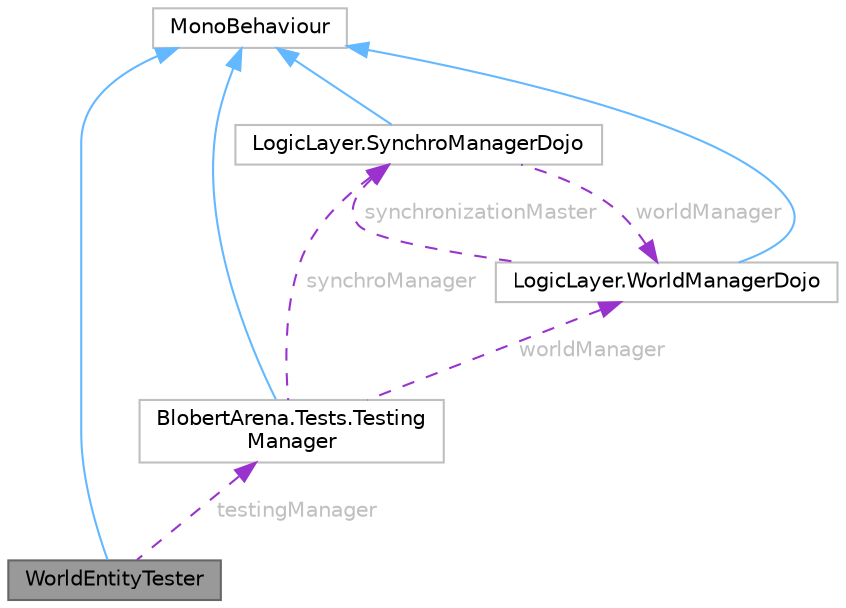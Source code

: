 digraph "WorldEntityTester"
{
 // LATEX_PDF_SIZE
  bgcolor="transparent";
  edge [fontname=Helvetica,fontsize=10,labelfontname=Helvetica,labelfontsize=10];
  node [fontname=Helvetica,fontsize=10,shape=box,height=0.2,width=0.4];
  Node1 [id="Node000001",label="WorldEntityTester",height=0.2,width=0.4,color="gray40", fillcolor="grey60", style="filled", fontcolor="black",tooltip=" "];
  Node2 -> Node1 [id="edge1_Node000001_Node000002",dir="back",color="steelblue1",style="solid",tooltip=" "];
  Node2 [id="Node000002",label="MonoBehaviour",height=0.2,width=0.4,color="grey75", fillcolor="white", style="filled",tooltip=" "];
  Node3 -> Node1 [id="edge2_Node000001_Node000003",dir="back",color="darkorchid3",style="dashed",tooltip=" ",label=" testingManager",fontcolor="grey" ];
  Node3 [id="Node000003",label="BlobertArena.Tests.Testing\lManager",height=0.2,width=0.4,color="grey75", fillcolor="white", style="filled",URL="$class_blobert_arena_1_1_tests_1_1_testing_manager.html",tooltip=" "];
  Node2 -> Node3 [id="edge3_Node000003_Node000002",dir="back",color="steelblue1",style="solid",tooltip=" "];
  Node4 -> Node3 [id="edge4_Node000003_Node000004",dir="back",color="darkorchid3",style="dashed",tooltip=" ",label=" synchroManager",fontcolor="grey" ];
  Node4 [id="Node000004",label="LogicLayer.SynchroManagerDojo",height=0.2,width=0.4,color="grey75", fillcolor="white", style="filled",URL="$class_logic_layer_1_1_synchro_manager_dojo.html",tooltip=" "];
  Node2 -> Node4 [id="edge5_Node000004_Node000002",dir="back",color="steelblue1",style="solid",tooltip=" "];
  Node5 -> Node4 [id="edge6_Node000004_Node000005",dir="back",color="darkorchid3",style="dashed",tooltip=" ",label=" worldManager",fontcolor="grey" ];
  Node5 [id="Node000005",label="LogicLayer.WorldManagerDojo",height=0.2,width=0.4,color="grey75", fillcolor="white", style="filled",URL="$class_logic_layer_1_1_world_manager_dojo.html",tooltip=" "];
  Node2 -> Node5 [id="edge7_Node000005_Node000002",dir="back",color="steelblue1",style="solid",tooltip=" "];
  Node4 -> Node5 [id="edge8_Node000005_Node000004",dir="back",color="darkorchid3",style="dashed",tooltip=" ",label=" synchronizationMaster",fontcolor="grey" ];
  Node5 -> Node3 [id="edge9_Node000003_Node000005",dir="back",color="darkorchid3",style="dashed",tooltip=" ",label=" worldManager",fontcolor="grey" ];
}
